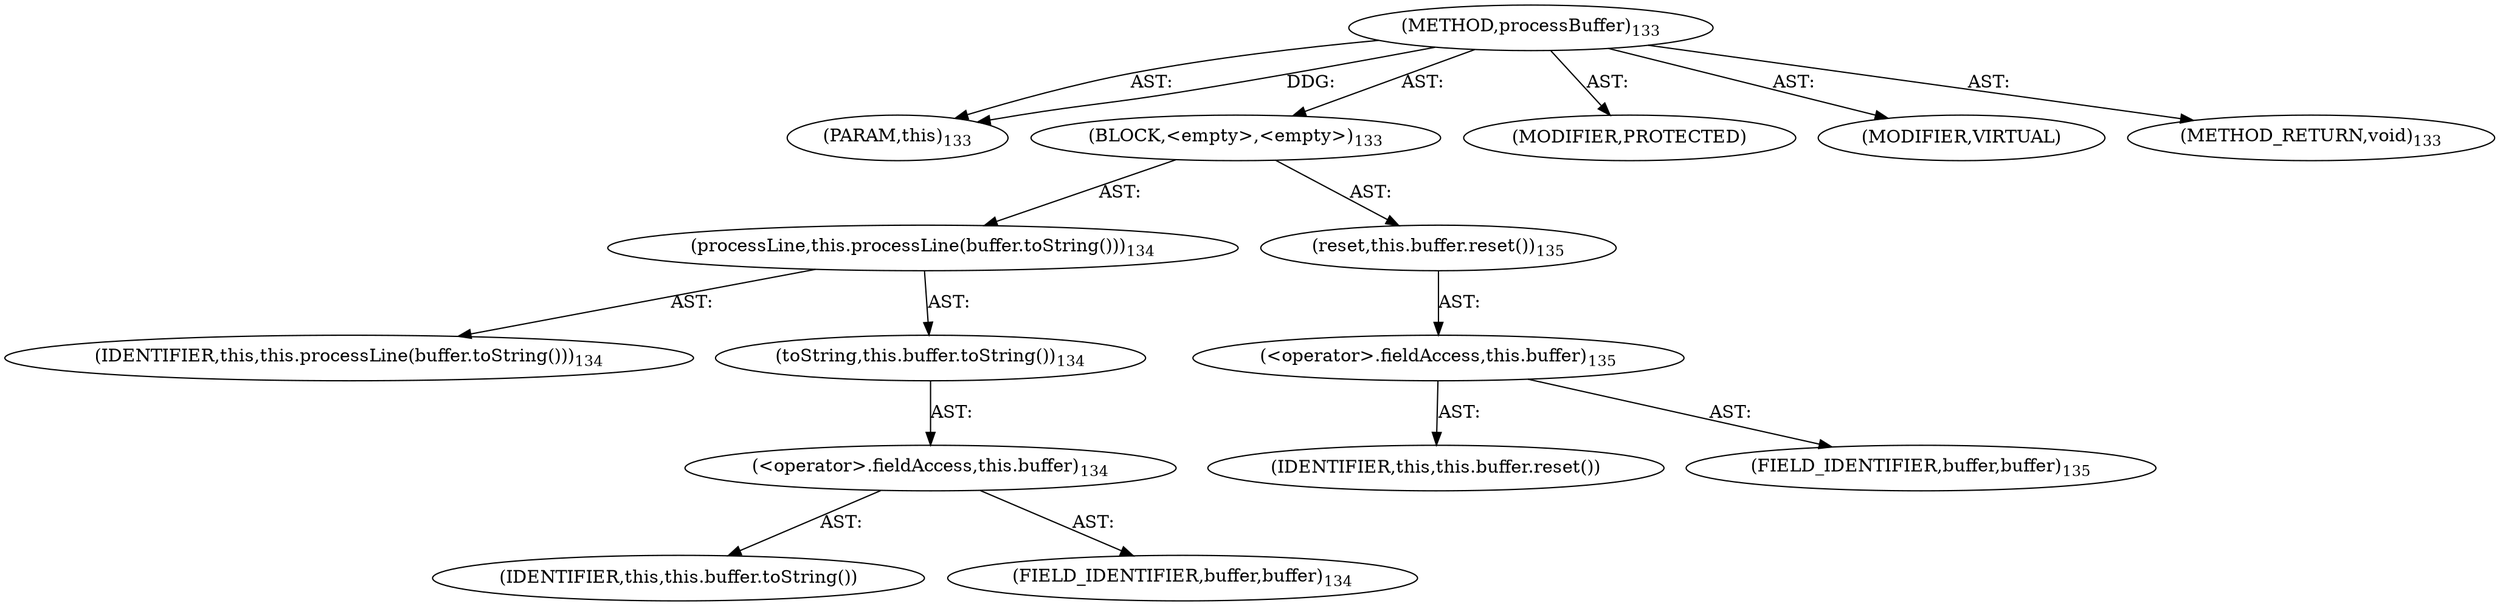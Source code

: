 digraph "processBuffer" {  
"111669149699" [label = <(METHOD,processBuffer)<SUB>133</SUB>> ]
"115964116994" [label = <(PARAM,this)<SUB>133</SUB>> ]
"25769803782" [label = <(BLOCK,&lt;empty&gt;,&lt;empty&gt;)<SUB>133</SUB>> ]
"30064771100" [label = <(processLine,this.processLine(buffer.toString()))<SUB>134</SUB>> ]
"68719476738" [label = <(IDENTIFIER,this,this.processLine(buffer.toString()))<SUB>134</SUB>> ]
"30064771101" [label = <(toString,this.buffer.toString())<SUB>134</SUB>> ]
"30064771102" [label = <(&lt;operator&gt;.fieldAccess,this.buffer)<SUB>134</SUB>> ]
"68719476760" [label = <(IDENTIFIER,this,this.buffer.toString())> ]
"55834574858" [label = <(FIELD_IDENTIFIER,buffer,buffer)<SUB>134</SUB>> ]
"30064771103" [label = <(reset,this.buffer.reset())<SUB>135</SUB>> ]
"30064771104" [label = <(&lt;operator&gt;.fieldAccess,this.buffer)<SUB>135</SUB>> ]
"68719476761" [label = <(IDENTIFIER,this,this.buffer.reset())> ]
"55834574859" [label = <(FIELD_IDENTIFIER,buffer,buffer)<SUB>135</SUB>> ]
"133143986192" [label = <(MODIFIER,PROTECTED)> ]
"133143986193" [label = <(MODIFIER,VIRTUAL)> ]
"128849018883" [label = <(METHOD_RETURN,void)<SUB>133</SUB>> ]
  "111669149699" -> "115964116994"  [ label = "AST: "] 
  "111669149699" -> "25769803782"  [ label = "AST: "] 
  "111669149699" -> "133143986192"  [ label = "AST: "] 
  "111669149699" -> "133143986193"  [ label = "AST: "] 
  "111669149699" -> "128849018883"  [ label = "AST: "] 
  "25769803782" -> "30064771100"  [ label = "AST: "] 
  "25769803782" -> "30064771103"  [ label = "AST: "] 
  "30064771100" -> "68719476738"  [ label = "AST: "] 
  "30064771100" -> "30064771101"  [ label = "AST: "] 
  "30064771101" -> "30064771102"  [ label = "AST: "] 
  "30064771102" -> "68719476760"  [ label = "AST: "] 
  "30064771102" -> "55834574858"  [ label = "AST: "] 
  "30064771103" -> "30064771104"  [ label = "AST: "] 
  "30064771104" -> "68719476761"  [ label = "AST: "] 
  "30064771104" -> "55834574859"  [ label = "AST: "] 
  "111669149699" -> "115964116994"  [ label = "DDG: "] 
}
